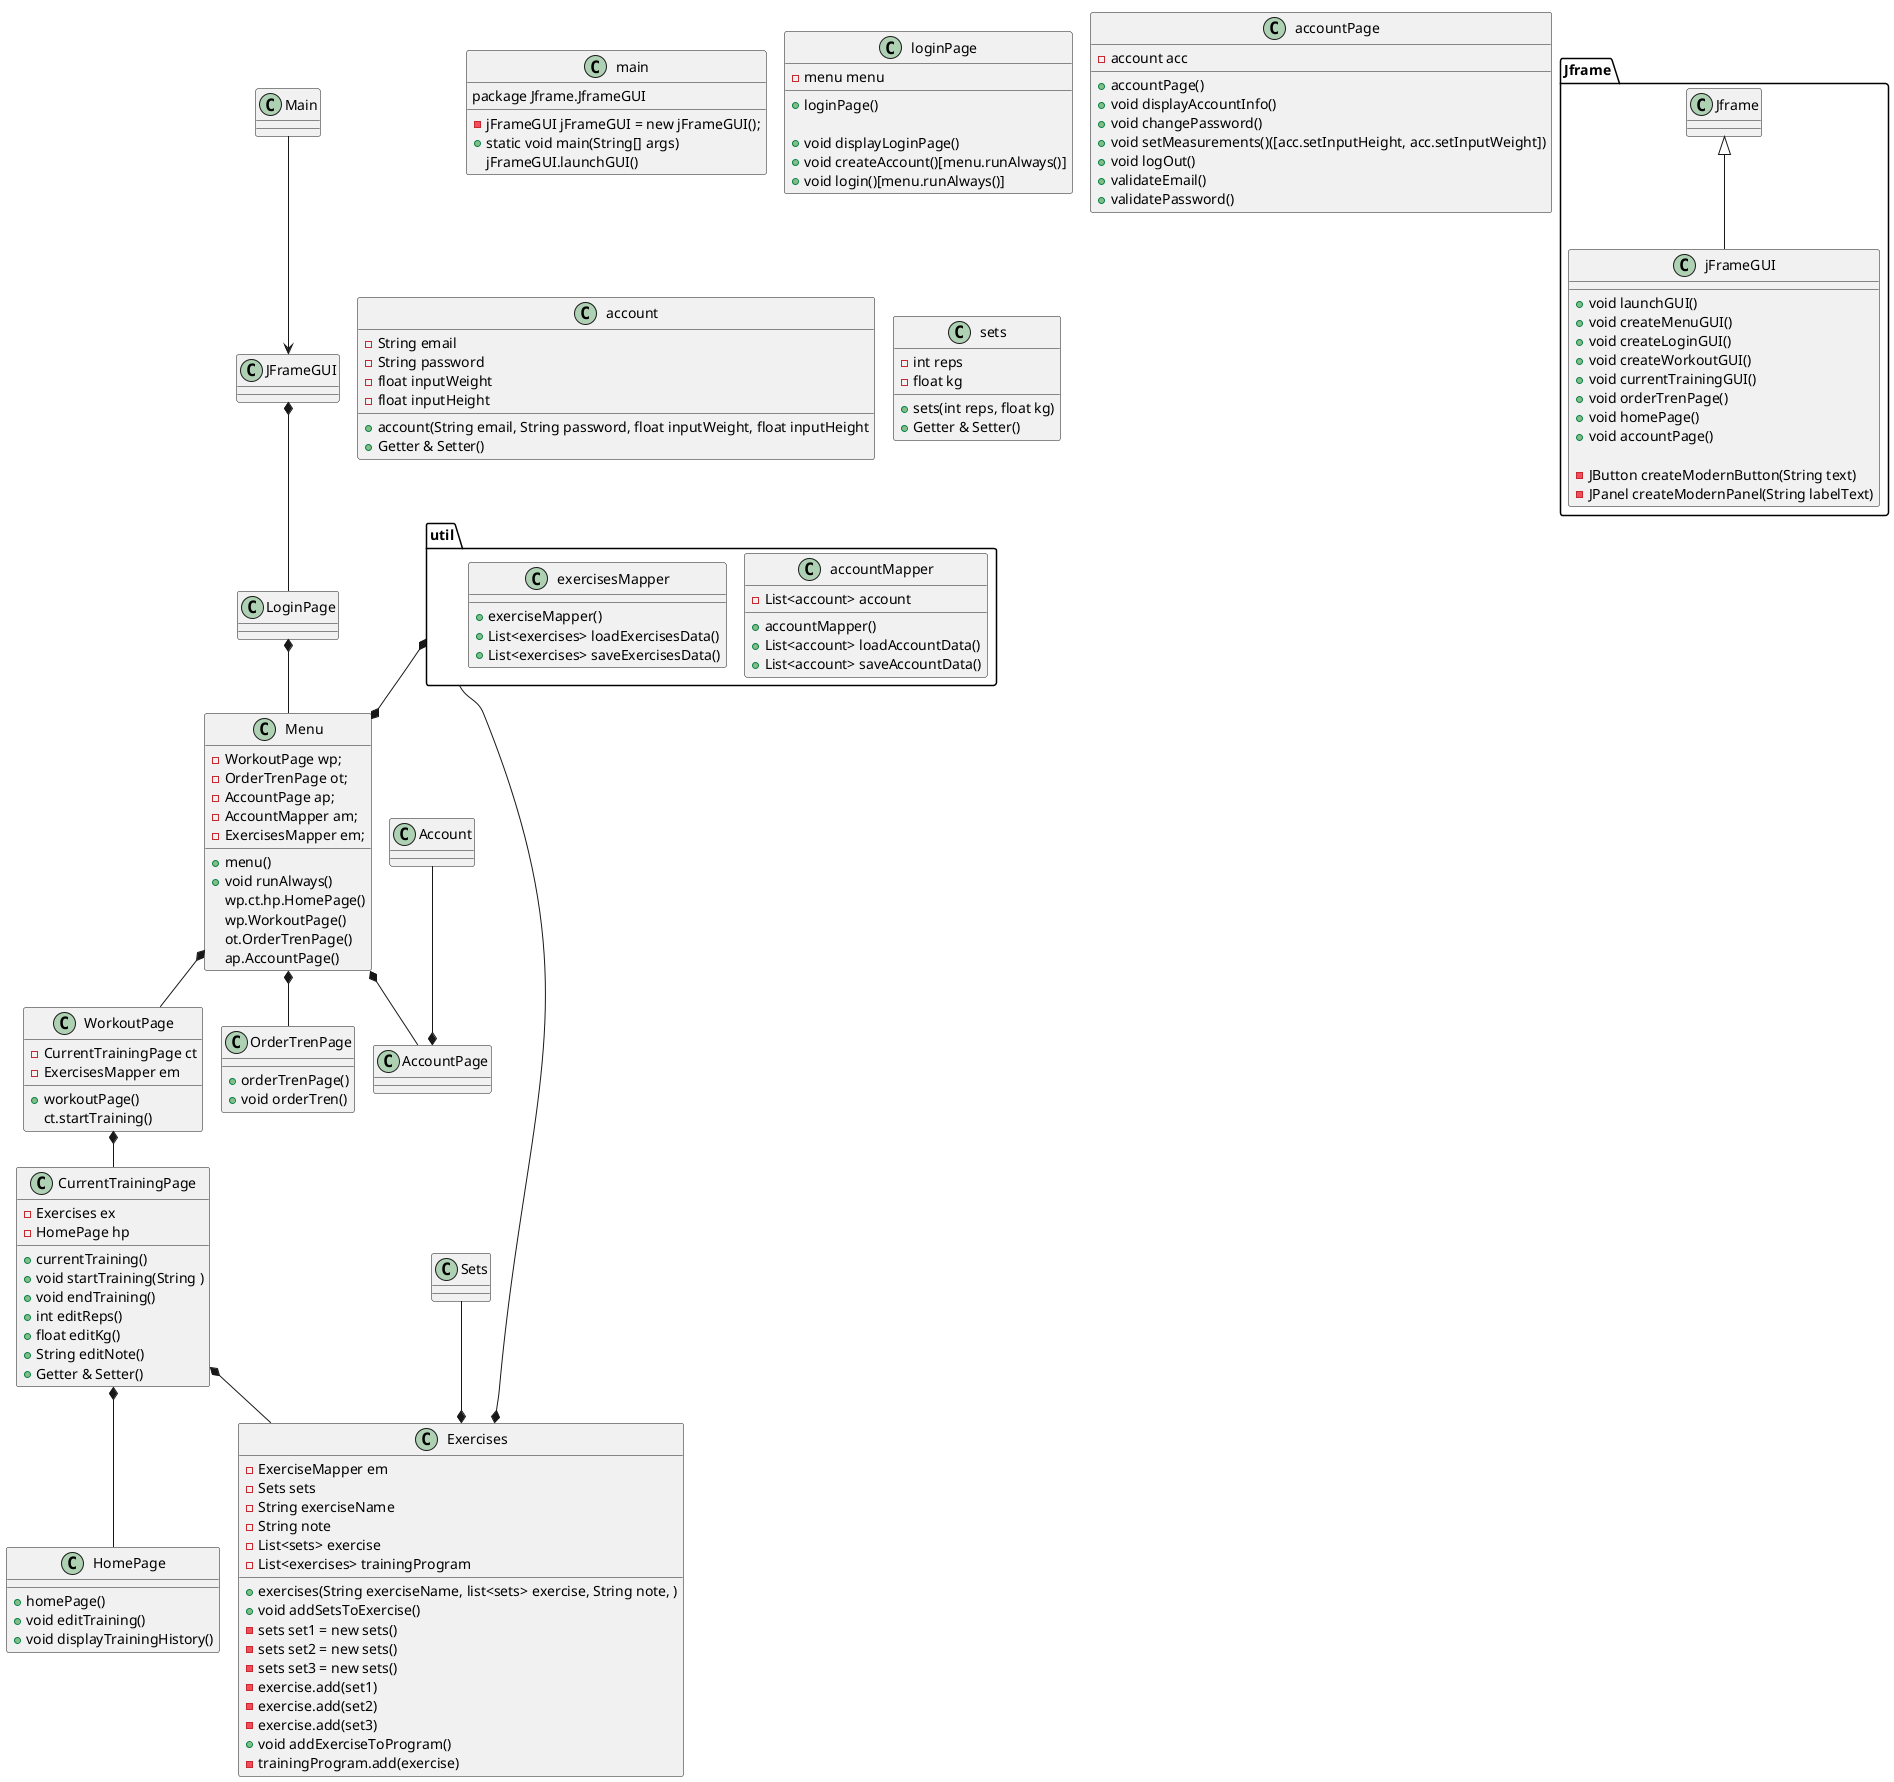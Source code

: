 @startuml
!pragma layout smetana

Main --> JFrameGUI
JFrameGUI *-- LoginPage
LoginPage *-- Menu
CurrentTrainingPage *-- HomePage
Menu *-- WorkoutPage
Menu *-- AccountPage
Menu *-- OrderTrenPage
Account --* AccountPage
CurrentTrainingPage *-- Exercises
"util" *--* Menu
"util" --* Exercises
Sets --* Exercises

class main {
package Jframe.JframeGUI
- jFrameGUI jFrameGUI = new jFrameGUI();
+ static void main(String[] args)
jFrameGUI.launchGUI()



}
package Jframe{
class jFrameGUI extends Jframe  {
+ void launchGUI()
+ void createMenuGUI()
+ void createLoginGUI()
+ void createWorkoutGUI()
+ void currentTrainingGUI()
+ void orderTrenPage()
+ void homePage()
+ void accountPage()

- JButton createModernButton(String text)
- JPanel createModernPanel(String labelText)
}
}

class loginPage {
- menu menu

' Constructor
+ loginPage()

' Metoder
+ void displayLoginPage()
+ void createAccount()[menu.runAlways()]
+ void login()[menu.runAlways()]

}
class Menu {
- WorkoutPage wp;
- OrderTrenPage ot;
- AccountPage ap;
- AccountMapper am;
- ExercisesMapper em;
+ menu()
+ void runAlways()
 wp.ct.hp.HomePage()
 wp.WorkoutPage()
 ot.OrderTrenPage()
 ap.AccountPage()


}
class HomePage{
+ homePage()
+ void editTraining()
+ void displayTrainingHistory()
}
class WorkoutPage {
- CurrentTrainingPage ct
- ExercisesMapper em
+ workoutPage()
ct.startTraining()

}

WorkoutPage *-- CurrentTrainingPage

class CurrentTrainingPage{
- Exercises ex
- HomePage hp
+ currentTraining()
+ void startTraining(String )
+ void endTraining()
+ int editReps()
+ float editKg()
+ String editNote()
+ Getter & Setter()
}

class accountPage {
- account acc
+ accountPage()
+ void displayAccountInfo()
+ void changePassword()
+ void setMeasurements()([acc.setInputHeight, acc.setInputWeight])
+ void logOut()
+ validateEmail()
+ validatePassword()

}
class OrderTrenPage {
+ orderTrenPage()
+ void orderTren()

}
class Exercises {
- ExerciseMapper em
- Sets sets
+ exercises(String exerciseName, list<sets> exercise, String note, )
- String exerciseName
- String note
- List<sets> exercise
- List<exercises> trainingProgram


+ void addSetsToExercise()
- sets set1 = new sets()
- sets set2 = new sets()
- sets set3 = new sets()
- exercise.add(set1)
- exercise.add(set2)
- exercise.add(set3)
+ void addExerciseToProgram()
- trainingProgram.add(exercise)





}

class account {
- String email
- String password
- float inputWeight
- float inputHeight

+ account(String email, String password, float inputWeight, float inputHeight
+ Getter & Setter()

}
class sets {
- int reps
- float kg

+ sets(int reps, float kg)
+ Getter & Setter()
}

package "util" {
class accountMapper {
+ accountMapper()
- List<account> account

+List<account> loadAccountData()
+List<account> saveAccountData()
}

class exercisesMapper {
+ exerciseMapper()
+ List<exercises> loadExercisesData()
+ List<exercises> saveExercisesData()
}
}
@enduml